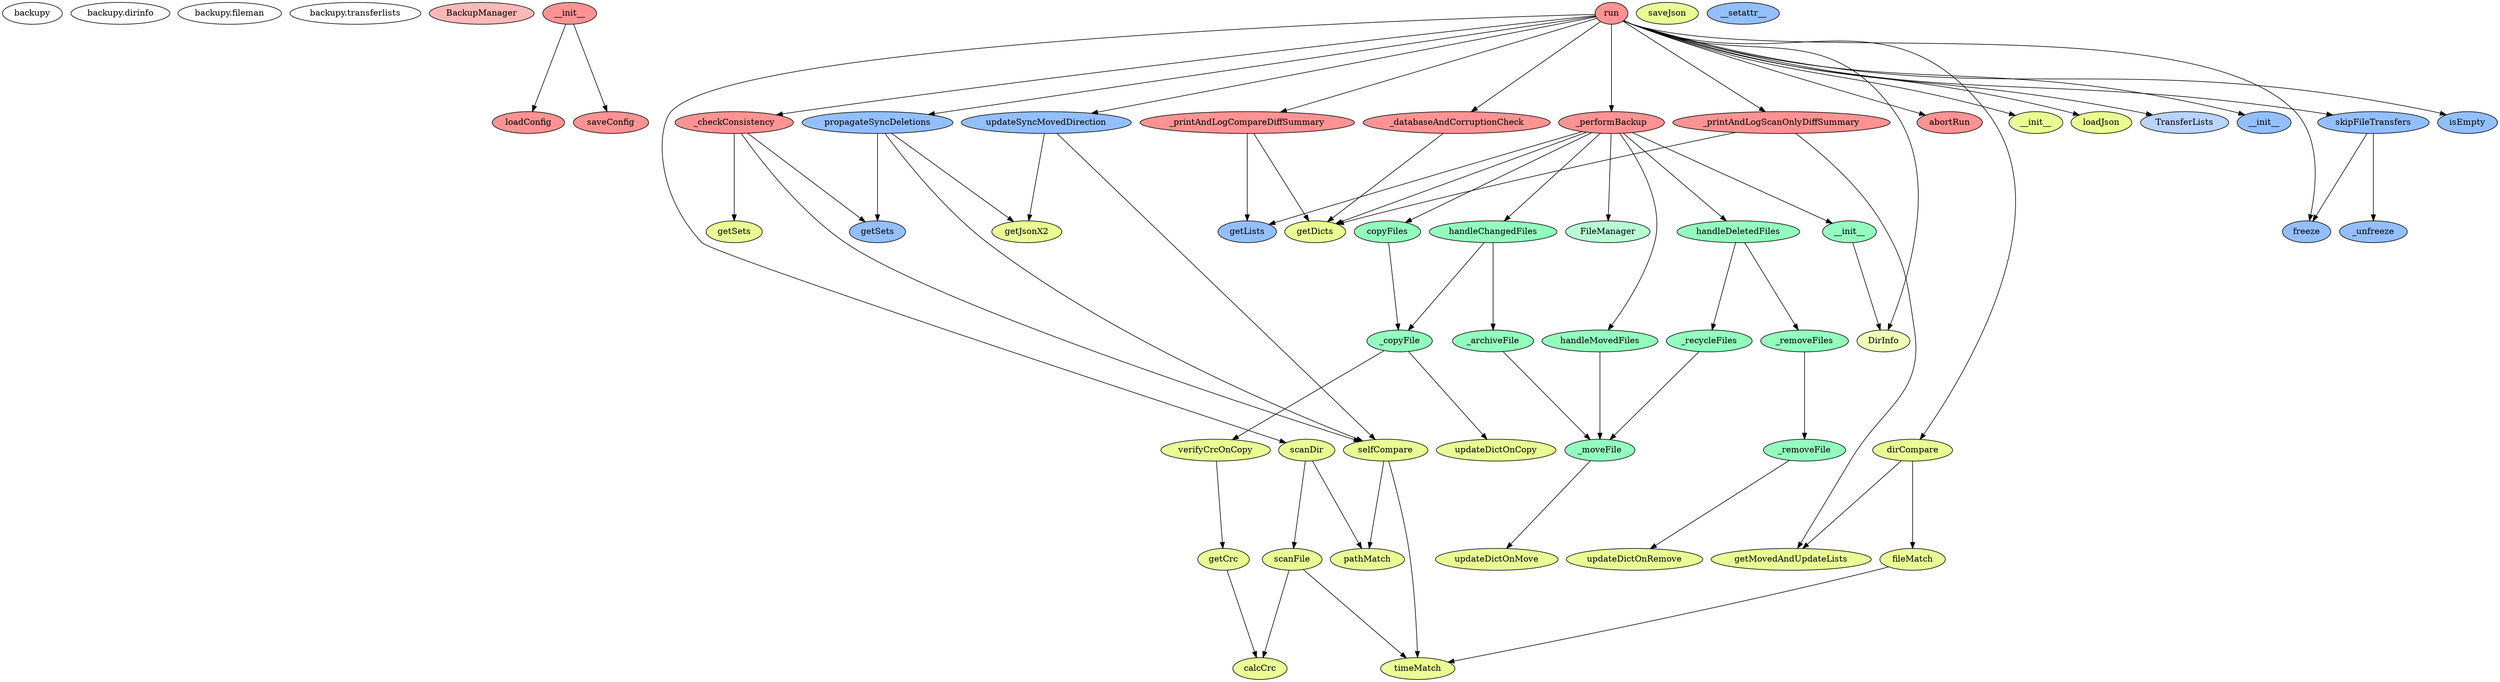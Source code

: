 digraph G {
    graph [rankdir=TB, clusterrank="global", concentrate=false, ranksep="2", nodesep="0.2"];
    overlap=false;
    splines=true;
    subgraph cluster_G {

        graph [style="filled,rounded",fillcolor="#80808018", label=""];
        backupy [label="backupy", style="filled", fillcolor="#ffffffb2", fontcolor="#000000", group="0"];
        backupy__dirinfo [label="backupy.dirinfo", style="filled", fillcolor="#ffffffb2", fontcolor="#000000", group="1"];
        backupy__fileman [label="backupy.fileman", style="filled", fillcolor="#ffffffb2", fontcolor="#000000", group="2"];
        backupy__transferlists [label="backupy.transferlists", style="filled", fillcolor="#ffffffb2", fontcolor="#000000", group="3"];
        subgraph cluster_backupy__backupman {

            graph [style="filled,rounded",fillcolor="#80808018", label="backupy.backupman"];
            backupy__backupman__BackupManager [label="BackupManager", style="filled", fillcolor="#ff9999b2", fontcolor="#000000", group="0"];
            subgraph cluster_backupy__backupman__BackupManager {

                graph [style="filled,rounded",fillcolor="#80808018", label="backupy.backupman.BackupManager"];
                backupy__backupman__BackupManager____init__ [label="__init__", style="filled", fillcolor="#ff6565b2", fontcolor="#000000", group="0"];
            }
            subgraph cluster_backupy__backupman__BackupManager {

                graph [style="filled,rounded",fillcolor="#80808018", label="backupy.backupman.BackupManager"];
                backupy__backupman__BackupManager___checkConsistency [label="_checkConsistency", style="filled", fillcolor="#ff6565b2", fontcolor="#000000", group="0"];
            }
            subgraph cluster_backupy__backupman__BackupManager {

                graph [style="filled,rounded",fillcolor="#80808018", label="backupy.backupman.BackupManager"];
                backupy__backupman__BackupManager___databaseAndCorruptionCheck [label="_databaseAndCorruptionCheck", style="filled", fillcolor="#ff6565b2", fontcolor="#000000", group="0"];
            }
            subgraph cluster_backupy__backupman__BackupManager {

                graph [style="filled,rounded",fillcolor="#80808018", label="backupy.backupman.BackupManager"];
                backupy__backupman__BackupManager___performBackup [label="_performBackup", style="filled", fillcolor="#ff6565b2", fontcolor="#000000", group="0"];
            }
            subgraph cluster_backupy__backupman__BackupManager {

                graph [style="filled,rounded",fillcolor="#80808018", label="backupy.backupman.BackupManager"];
                backupy__backupman__BackupManager___printAndLogCompareDiffSummary [label="_printAndLogCompareDiffSummary", style="filled", fillcolor="#ff6565b2", fontcolor="#000000", group="0"];
            }
            subgraph cluster_backupy__backupman__BackupManager {

                graph [style="filled,rounded",fillcolor="#80808018", label="backupy.backupman.BackupManager"];
                backupy__backupman__BackupManager___printAndLogScanOnlyDiffSummary [label="_printAndLogScanOnlyDiffSummary", style="filled", fillcolor="#ff6565b2", fontcolor="#000000", group="0"];
            }
            subgraph cluster_backupy__backupman__BackupManager {

                graph [style="filled,rounded",fillcolor="#80808018", label="backupy.backupman.BackupManager"];
                backupy__backupman__BackupManager__abortRun [label="abortRun", style="filled", fillcolor="#ff6565b2", fontcolor="#000000", group="0"];
            }
            subgraph cluster_backupy__backupman__BackupManager {

                graph [style="filled,rounded",fillcolor="#80808018", label="backupy.backupman.BackupManager"];
                backupy__backupman__BackupManager__loadConfig [label="loadConfig", style="filled", fillcolor="#ff6565b2", fontcolor="#000000", group="0"];
            }
            subgraph cluster_backupy__backupman__BackupManager {

                graph [style="filled,rounded",fillcolor="#80808018", label="backupy.backupman.BackupManager"];
                backupy__backupman__BackupManager__run [label="run", style="filled", fillcolor="#ff6565b2", fontcolor="#000000", group="0"];
            }
            subgraph cluster_backupy__backupman__BackupManager {

                graph [style="filled,rounded",fillcolor="#80808018", label="backupy.backupman.BackupManager"];
                backupy__backupman__BackupManager__saveConfig [label="saveConfig", style="filled", fillcolor="#ff6565b2", fontcolor="#000000", group="0"];
            }
        }
        subgraph cluster_backupy__dirinfo {

            graph [style="filled,rounded",fillcolor="#80808018", label="backupy.dirinfo"];
            backupy__dirinfo__DirInfo [label="DirInfo", style="filled", fillcolor="#eaff99b2", fontcolor="#000000", group="1"];
            subgraph cluster_backupy__dirinfo__DirInfo {

                graph [style="filled,rounded",fillcolor="#80808018", label="backupy.dirinfo.DirInfo"];
                backupy__dirinfo__DirInfo____init__ [label="__init__", style="filled", fillcolor="#e0ff65b2", fontcolor="#000000", group="1"];
            }
            subgraph cluster_backupy__dirinfo__DirInfo {

                graph [style="filled,rounded",fillcolor="#80808018", label="backupy.dirinfo.DirInfo"];
                backupy__dirinfo__DirInfo__calcCrc [label="calcCrc", style="filled", fillcolor="#e0ff65b2", fontcolor="#000000", group="1"];
            }
            subgraph cluster_backupy__dirinfo__DirInfo {

                graph [style="filled,rounded",fillcolor="#80808018", label="backupy.dirinfo.DirInfo"];
                backupy__dirinfo__DirInfo__dirCompare [label="dirCompare", style="filled", fillcolor="#e0ff65b2", fontcolor="#000000", group="1"];
            }
            subgraph cluster_backupy__dirinfo__DirInfo {

                graph [style="filled,rounded",fillcolor="#80808018", label="backupy.dirinfo.DirInfo"];
                backupy__dirinfo__DirInfo__fileMatch [label="fileMatch", style="filled", fillcolor="#e0ff65b2", fontcolor="#000000", group="1"];
            }
            subgraph cluster_backupy__dirinfo__DirInfo {

                graph [style="filled,rounded",fillcolor="#80808018", label="backupy.dirinfo.DirInfo"];
                backupy__dirinfo__DirInfo__getCrc [label="getCrc", style="filled", fillcolor="#e0ff65b2", fontcolor="#000000", group="1"];
            }
            subgraph cluster_backupy__dirinfo__DirInfo {

                graph [style="filled,rounded",fillcolor="#80808018", label="backupy.dirinfo.DirInfo"];
                backupy__dirinfo__DirInfo__getDicts [label="getDicts", style="filled", fillcolor="#e0ff65b2", fontcolor="#000000", group="1"];
            }
            subgraph cluster_backupy__dirinfo__DirInfo {

                graph [style="filled,rounded",fillcolor="#80808018", label="backupy.dirinfo.DirInfo"];
                backupy__dirinfo__DirInfo__getJsonX2 [label="getJsonX2", style="filled", fillcolor="#e0ff65b2", fontcolor="#000000", group="1"];
            }
            subgraph cluster_backupy__dirinfo__DirInfo {

                graph [style="filled,rounded",fillcolor="#80808018", label="backupy.dirinfo.DirInfo"];
                backupy__dirinfo__DirInfo__getMovedAndUpdateLists [label="getMovedAndUpdateLists", style="filled", fillcolor="#e0ff65b2", fontcolor="#000000", group="1"];
            }
            subgraph cluster_backupy__dirinfo__DirInfo {

                graph [style="filled,rounded",fillcolor="#80808018", label="backupy.dirinfo.DirInfo"];
                backupy__dirinfo__DirInfo__getSets [label="getSets", style="filled", fillcolor="#e0ff65b2", fontcolor="#000000", group="1"];
            }
            subgraph cluster_backupy__dirinfo__DirInfo {

                graph [style="filled,rounded",fillcolor="#80808018", label="backupy.dirinfo.DirInfo"];
                backupy__dirinfo__DirInfo__loadJson [label="loadJson", style="filled", fillcolor="#e0ff65b2", fontcolor="#000000", group="1"];
            }
            subgraph cluster_backupy__dirinfo__DirInfo {

                graph [style="filled,rounded",fillcolor="#80808018", label="backupy.dirinfo.DirInfo"];
                backupy__dirinfo__DirInfo__pathMatch [label="pathMatch", style="filled", fillcolor="#e0ff65b2", fontcolor="#000000", group="1"];
            }
            subgraph cluster_backupy__dirinfo__DirInfo {

                graph [style="filled,rounded",fillcolor="#80808018", label="backupy.dirinfo.DirInfo"];
                backupy__dirinfo__DirInfo__saveJson [label="saveJson", style="filled", fillcolor="#e0ff65b2", fontcolor="#000000", group="1"];
            }
            subgraph cluster_backupy__dirinfo__DirInfo {

                graph [style="filled,rounded",fillcolor="#80808018", label="backupy.dirinfo.DirInfo"];
                backupy__dirinfo__DirInfo__scanDir [label="scanDir", style="filled", fillcolor="#e0ff65b2", fontcolor="#000000", group="1"];
            }
            subgraph cluster_backupy__dirinfo__DirInfo {

                graph [style="filled,rounded",fillcolor="#80808018", label="backupy.dirinfo.DirInfo"];
                backupy__dirinfo__DirInfo__scanFile [label="scanFile", style="filled", fillcolor="#e0ff65b2", fontcolor="#000000", group="1"];
            }
            subgraph cluster_backupy__dirinfo__DirInfo {

                graph [style="filled,rounded",fillcolor="#80808018", label="backupy.dirinfo.DirInfo"];
                backupy__dirinfo__DirInfo__selfCompare [label="selfCompare", style="filled", fillcolor="#e0ff65b2", fontcolor="#000000", group="1"];
            }
            subgraph cluster_backupy__dirinfo__DirInfo {

                graph [style="filled,rounded",fillcolor="#80808018", label="backupy.dirinfo.DirInfo"];
                backupy__dirinfo__DirInfo__timeMatch [label="timeMatch", style="filled", fillcolor="#e0ff65b2", fontcolor="#000000", group="1"];
            }
            subgraph cluster_backupy__dirinfo__DirInfo {

                graph [style="filled,rounded",fillcolor="#80808018", label="backupy.dirinfo.DirInfo"];
                backupy__dirinfo__DirInfo__updateDictOnCopy [label="updateDictOnCopy", style="filled", fillcolor="#e0ff65b2", fontcolor="#000000", group="1"];
            }
            subgraph cluster_backupy__dirinfo__DirInfo {

                graph [style="filled,rounded",fillcolor="#80808018", label="backupy.dirinfo.DirInfo"];
                backupy__dirinfo__DirInfo__updateDictOnMove [label="updateDictOnMove", style="filled", fillcolor="#e0ff65b2", fontcolor="#000000", group="1"];
            }
            subgraph cluster_backupy__dirinfo__DirInfo {

                graph [style="filled,rounded",fillcolor="#80808018", label="backupy.dirinfo.DirInfo"];
                backupy__dirinfo__DirInfo__updateDictOnRemove [label="updateDictOnRemove", style="filled", fillcolor="#e0ff65b2", fontcolor="#000000", group="1"];
            }
            subgraph cluster_backupy__dirinfo__DirInfo {

                graph [style="filled,rounded",fillcolor="#80808018", label="backupy.dirinfo.DirInfo"];
                backupy__dirinfo__DirInfo__verifyCrcOnCopy [label="verifyCrcOnCopy", style="filled", fillcolor="#e0ff65b2", fontcolor="#000000", group="1"];
            }
        }
        subgraph cluster_backupy__fileman {

            graph [style="filled,rounded",fillcolor="#80808018", label="backupy.fileman"];
            backupy__fileman__FileManager [label="FileManager", style="filled", fillcolor="#99ffc1b2", fontcolor="#000000", group="2"];
            subgraph cluster_backupy__fileman__FileManager {

                graph [style="filled,rounded",fillcolor="#80808018", label="backupy.fileman.FileManager"];
                backupy__fileman__FileManager____init__ [label="__init__", style="filled", fillcolor="#65ffa3b2", fontcolor="#000000", group="2"];
            }
            subgraph cluster_backupy__fileman__FileManager {

                graph [style="filled,rounded",fillcolor="#80808018", label="backupy.fileman.FileManager"];
                backupy__fileman__FileManager___archiveFile [label="_archiveFile", style="filled", fillcolor="#65ffa3b2", fontcolor="#000000", group="2"];
            }
            subgraph cluster_backupy__fileman__FileManager {

                graph [style="filled,rounded",fillcolor="#80808018", label="backupy.fileman.FileManager"];
                backupy__fileman__FileManager___copyFile [label="_copyFile", style="filled", fillcolor="#65ffa3b2", fontcolor="#000000", group="2"];
            }
            subgraph cluster_backupy__fileman__FileManager {

                graph [style="filled,rounded",fillcolor="#80808018", label="backupy.fileman.FileManager"];
                backupy__fileman__FileManager___moveFile [label="_moveFile", style="filled", fillcolor="#65ffa3b2", fontcolor="#000000", group="2"];
            }
            subgraph cluster_backupy__fileman__FileManager {

                graph [style="filled,rounded",fillcolor="#80808018", label="backupy.fileman.FileManager"];
                backupy__fileman__FileManager___recycleFiles [label="_recycleFiles", style="filled", fillcolor="#65ffa3b2", fontcolor="#000000", group="2"];
            }
            subgraph cluster_backupy__fileman__FileManager {

                graph [style="filled,rounded",fillcolor="#80808018", label="backupy.fileman.FileManager"];
                backupy__fileman__FileManager___removeFile [label="_removeFile", style="filled", fillcolor="#65ffa3b2", fontcolor="#000000", group="2"];
            }
            subgraph cluster_backupy__fileman__FileManager {

                graph [style="filled,rounded",fillcolor="#80808018", label="backupy.fileman.FileManager"];
                backupy__fileman__FileManager___removeFiles [label="_removeFiles", style="filled", fillcolor="#65ffa3b2", fontcolor="#000000", group="2"];
            }
            subgraph cluster_backupy__fileman__FileManager {

                graph [style="filled,rounded",fillcolor="#80808018", label="backupy.fileman.FileManager"];
                backupy__fileman__FileManager__copyFiles [label="copyFiles", style="filled", fillcolor="#65ffa3b2", fontcolor="#000000", group="2"];
            }
            subgraph cluster_backupy__fileman__FileManager {

                graph [style="filled,rounded",fillcolor="#80808018", label="backupy.fileman.FileManager"];
                backupy__fileman__FileManager__handleChangedFiles [label="handleChangedFiles", style="filled", fillcolor="#65ffa3b2", fontcolor="#000000", group="2"];
            }
            subgraph cluster_backupy__fileman__FileManager {

                graph [style="filled,rounded",fillcolor="#80808018", label="backupy.fileman.FileManager"];
                backupy__fileman__FileManager__handleDeletedFiles [label="handleDeletedFiles", style="filled", fillcolor="#65ffa3b2", fontcolor="#000000", group="2"];
            }
            subgraph cluster_backupy__fileman__FileManager {

                graph [style="filled,rounded",fillcolor="#80808018", label="backupy.fileman.FileManager"];
                backupy__fileman__FileManager__handleMovedFiles [label="handleMovedFiles", style="filled", fillcolor="#65ffa3b2", fontcolor="#000000", group="2"];
            }
        }
        subgraph cluster_backupy__transferlists {

            graph [style="filled,rounded",fillcolor="#80808018", label="backupy.transferlists"];
            backupy__transferlists__TransferLists [label="TransferLists", style="filled", fillcolor="#99c1ffb2", fontcolor="#000000", group="3"];
            subgraph cluster_backupy__transferlists__TransferLists {

                graph [style="filled,rounded",fillcolor="#80808018", label="backupy.transferlists.TransferLists"];
                backupy__transferlists__TransferLists____init__ [label="__init__", style="filled", fillcolor="#65a3ffb2", fontcolor="#000000", group="3"];
            }
            subgraph cluster_backupy__transferlists__TransferLists {

                graph [style="filled,rounded",fillcolor="#80808018", label="backupy.transferlists.TransferLists"];
                backupy__transferlists__TransferLists____setattr__ [label="__setattr__", style="filled", fillcolor="#65a3ffb2", fontcolor="#000000", group="3"];
            }
            subgraph cluster_backupy__transferlists__TransferLists {

                graph [style="filled,rounded",fillcolor="#80808018", label="backupy.transferlists.TransferLists"];
                backupy__transferlists__TransferLists___unfreeze [label="_unfreeze", style="filled", fillcolor="#65a3ffb2", fontcolor="#000000", group="3"];
            }
            subgraph cluster_backupy__transferlists__TransferLists {

                graph [style="filled,rounded",fillcolor="#80808018", label="backupy.transferlists.TransferLists"];
                backupy__transferlists__TransferLists__freeze [label="freeze", style="filled", fillcolor="#65a3ffb2", fontcolor="#000000", group="3"];
            }
            subgraph cluster_backupy__transferlists__TransferLists {

                graph [style="filled,rounded",fillcolor="#80808018", label="backupy.transferlists.TransferLists"];
                backupy__transferlists__TransferLists__getLists [label="getLists", style="filled", fillcolor="#65a3ffb2", fontcolor="#000000", group="3"];
            }
            subgraph cluster_backupy__transferlists__TransferLists {

                graph [style="filled,rounded",fillcolor="#80808018", label="backupy.transferlists.TransferLists"];
                backupy__transferlists__TransferLists__getSets [label="getSets", style="filled", fillcolor="#65a3ffb2", fontcolor="#000000", group="3"];
            }
            subgraph cluster_backupy__transferlists__TransferLists {

                graph [style="filled,rounded",fillcolor="#80808018", label="backupy.transferlists.TransferLists"];
                backupy__transferlists__TransferLists__isEmpty [label="isEmpty", style="filled", fillcolor="#65a3ffb2", fontcolor="#000000", group="3"];
            }
            subgraph cluster_backupy__transferlists__TransferLists {

                graph [style="filled,rounded",fillcolor="#80808018", label="backupy.transferlists.TransferLists"];
                backupy__transferlists__TransferLists__propagateSyncDeletions [label="propagateSyncDeletions", style="filled", fillcolor="#65a3ffb2", fontcolor="#000000", group="3"];
            }
            subgraph cluster_backupy__transferlists__TransferLists {

                graph [style="filled,rounded",fillcolor="#80808018", label="backupy.transferlists.TransferLists"];
                backupy__transferlists__TransferLists__skipFileTransfers [label="skipFileTransfers", style="filled", fillcolor="#65a3ffb2", fontcolor="#000000", group="3"];
            }
            subgraph cluster_backupy__transferlists__TransferLists {

                graph [style="filled,rounded",fillcolor="#80808018", label="backupy.transferlists.TransferLists"];
                backupy__transferlists__TransferLists__updateSyncMovedDirection [label="updateSyncMovedDirection", style="filled", fillcolor="#65a3ffb2", fontcolor="#000000", group="3"];
            }
        }
    }
        backupy__backupman__BackupManager____init__ -> backupy__backupman__BackupManager__saveConfig [style="solid", color="#000000"];
        backupy__backupman__BackupManager____init__ -> backupy__backupman__BackupManager__loadConfig [style="solid", color="#000000"];
        backupy__backupman__BackupManager___checkConsistency -> backupy__dirinfo__DirInfo__selfCompare [style="solid", color="#000000"];
        backupy__backupman__BackupManager___checkConsistency -> backupy__dirinfo__DirInfo__getSets [style="solid", color="#000000"];
        backupy__backupman__BackupManager___checkConsistency -> backupy__transferlists__TransferLists__getSets [style="solid", color="#000000"];
        backupy__backupman__BackupManager___databaseAndCorruptionCheck -> backupy__dirinfo__DirInfo__getDicts [style="solid", color="#000000"];
        backupy__backupman__BackupManager___printAndLogScanOnlyDiffSummary -> backupy__dirinfo__DirInfo__getDicts [style="solid", color="#000000"];
        backupy__backupman__BackupManager___printAndLogScanOnlyDiffSummary -> backupy__dirinfo__DirInfo__getMovedAndUpdateLists [style="solid", color="#000000"];
        backupy__backupman__BackupManager___printAndLogCompareDiffSummary -> backupy__dirinfo__DirInfo__getDicts [style="solid", color="#000000"];
        backupy__backupman__BackupManager___printAndLogCompareDiffSummary -> backupy__transferlists__TransferLists__getLists [style="solid", color="#000000"];
        backupy__backupman__BackupManager___performBackup -> backupy__dirinfo__DirInfo__getDicts [style="solid", color="#000000"];
        backupy__backupman__BackupManager___performBackup -> backupy__fileman__FileManager____init__ [style="solid", color="#000000"];
        backupy__backupman__BackupManager___performBackup -> backupy__fileman__FileManager [style="solid", color="#000000"];
        backupy__backupman__BackupManager___performBackup -> backupy__transferlists__TransferLists__getLists [style="solid", color="#000000"];
        backupy__backupman__BackupManager___performBackup -> backupy__fileman__FileManager__handleDeletedFiles [style="solid", color="#000000"];
        backupy__backupman__BackupManager___performBackup -> backupy__fileman__FileManager__copyFiles [style="solid", color="#000000"];
        backupy__backupman__BackupManager___performBackup -> backupy__fileman__FileManager__handleMovedFiles [style="solid", color="#000000"];
        backupy__backupman__BackupManager___performBackup -> backupy__fileman__FileManager__handleChangedFiles [style="solid", color="#000000"];
        backupy__backupman__BackupManager__run -> backupy__transferlists__TransferLists__freeze [style="solid", color="#000000"];
        backupy__backupman__BackupManager__run -> backupy__backupman__BackupManager___checkConsistency [style="solid", color="#000000"];
        backupy__backupman__BackupManager__run -> backupy__backupman__BackupManager___databaseAndCorruptionCheck [style="solid", color="#000000"];
        backupy__backupman__BackupManager__run -> backupy__transferlists__TransferLists__isEmpty [style="solid", color="#000000"];
        backupy__backupman__BackupManager__run -> backupy__dirinfo__DirInfo__dirCompare [style="solid", color="#000000"];
        backupy__backupman__BackupManager__run -> backupy__transferlists__TransferLists__updateSyncMovedDirection [style="solid", color="#000000"];
        backupy__backupman__BackupManager__run -> backupy__transferlists__TransferLists__propagateSyncDeletions [style="solid", color="#000000"];
        backupy__backupman__BackupManager__run -> backupy__dirinfo__DirInfo [style="solid", color="#000000"];
        backupy__backupman__BackupManager__run -> backupy__backupman__BackupManager___performBackup [style="solid", color="#000000"];
        backupy__backupman__BackupManager__run -> backupy__backupman__BackupManager__abortRun [style="solid", color="#000000"];
        backupy__backupman__BackupManager__run -> backupy__backupman__BackupManager___printAndLogScanOnlyDiffSummary [style="solid", color="#000000"];
        backupy__backupman__BackupManager__run -> backupy__transferlists__TransferLists [style="solid", color="#000000"];
        backupy__backupman__BackupManager__run -> backupy__transferlists__TransferLists__skipFileTransfers [style="solid", color="#000000"];
        backupy__backupman__BackupManager__run -> backupy__transferlists__TransferLists____init__ [style="solid", color="#000000"];
        backupy__backupman__BackupManager__run -> backupy__dirinfo__DirInfo____init__ [style="solid", color="#000000"];
        backupy__backupman__BackupManager__run -> backupy__backupman__BackupManager___printAndLogCompareDiffSummary [style="solid", color="#000000"];
        backupy__backupman__BackupManager__run -> backupy__dirinfo__DirInfo__scanDir [style="solid", color="#000000"];
        backupy__backupman__BackupManager__run -> backupy__dirinfo__DirInfo__loadJson [style="solid", color="#000000"];
        backupy__dirinfo__DirInfo__verifyCrcOnCopy -> backupy__dirinfo__DirInfo__getCrc [style="solid", color="#000000"];
        backupy__dirinfo__DirInfo__getCrc -> backupy__dirinfo__DirInfo__calcCrc [style="solid", color="#000000"];
        backupy__dirinfo__DirInfo__fileMatch -> backupy__dirinfo__DirInfo__timeMatch [style="solid", color="#000000"];
        backupy__dirinfo__DirInfo__scanDir -> backupy__dirinfo__DirInfo__scanFile [style="solid", color="#000000"];
        backupy__dirinfo__DirInfo__scanDir -> backupy__dirinfo__DirInfo__pathMatch [style="solid", color="#000000"];
        backupy__dirinfo__DirInfo__scanFile -> backupy__dirinfo__DirInfo__timeMatch [style="solid", color="#000000"];
        backupy__dirinfo__DirInfo__scanFile -> backupy__dirinfo__DirInfo__calcCrc [style="solid", color="#000000"];
        backupy__dirinfo__DirInfo__selfCompare -> backupy__dirinfo__DirInfo__timeMatch [style="solid", color="#000000"];
        backupy__dirinfo__DirInfo__selfCompare -> backupy__dirinfo__DirInfo__pathMatch [style="solid", color="#000000"];
        backupy__dirinfo__DirInfo__dirCompare -> backupy__dirinfo__DirInfo__getMovedAndUpdateLists [style="solid", color="#000000"];
        backupy__dirinfo__DirInfo__dirCompare -> backupy__dirinfo__DirInfo__fileMatch [style="solid", color="#000000"];
        backupy__fileman__FileManager____init__ -> backupy__dirinfo__DirInfo [style="solid", color="#000000"];
        backupy__fileman__FileManager___removeFile -> backupy__dirinfo__DirInfo__updateDictOnRemove [style="solid", color="#000000"];
        backupy__fileman__FileManager___copyFile -> backupy__dirinfo__DirInfo__verifyCrcOnCopy [style="solid", color="#000000"];
        backupy__fileman__FileManager___copyFile -> backupy__dirinfo__DirInfo__updateDictOnCopy [style="solid", color="#000000"];
        backupy__fileman__FileManager___moveFile -> backupy__dirinfo__DirInfo__updateDictOnMove [style="solid", color="#000000"];
        backupy__fileman__FileManager___removeFiles -> backupy__fileman__FileManager___removeFile [style="solid", color="#000000"];
        backupy__fileman__FileManager__copyFiles -> backupy__fileman__FileManager___copyFile [style="solid", color="#000000"];
        backupy__fileman__FileManager___recycleFiles -> backupy__fileman__FileManager___moveFile [style="solid", color="#000000"];
        backupy__fileman__FileManager__handleDeletedFiles -> backupy__fileman__FileManager___recycleFiles [style="solid", color="#000000"];
        backupy__fileman__FileManager__handleDeletedFiles -> backupy__fileman__FileManager___removeFiles [style="solid", color="#000000"];
        backupy__fileman__FileManager__handleMovedFiles -> backupy__fileman__FileManager___moveFile [style="solid", color="#000000"];
        backupy__fileman__FileManager___archiveFile -> backupy__fileman__FileManager___moveFile [style="solid", color="#000000"];
        backupy__fileman__FileManager__handleChangedFiles -> backupy__fileman__FileManager___archiveFile [style="solid", color="#000000"];
        backupy__fileman__FileManager__handleChangedFiles -> backupy__fileman__FileManager___copyFile [style="solid", color="#000000"];
        backupy__transferlists__TransferLists__skipFileTransfers -> backupy__transferlists__TransferLists__freeze [style="solid", color="#000000"];
        backupy__transferlists__TransferLists__skipFileTransfers -> backupy__transferlists__TransferLists___unfreeze [style="solid", color="#000000"];
        backupy__transferlists__TransferLists__propagateSyncDeletions -> backupy__dirinfo__DirInfo__selfCompare [style="solid", color="#000000"];
        backupy__transferlists__TransferLists__propagateSyncDeletions -> backupy__transferlists__TransferLists__getSets [style="solid", color="#000000"];
        backupy__transferlists__TransferLists__propagateSyncDeletions -> backupy__dirinfo__DirInfo__getJsonX2 [style="solid", color="#000000"];
        backupy__transferlists__TransferLists__updateSyncMovedDirection -> backupy__dirinfo__DirInfo__selfCompare [style="solid", color="#000000"];
        backupy__transferlists__TransferLists__updateSyncMovedDirection -> backupy__dirinfo__DirInfo__getJsonX2 [style="solid", color="#000000"];
    }
